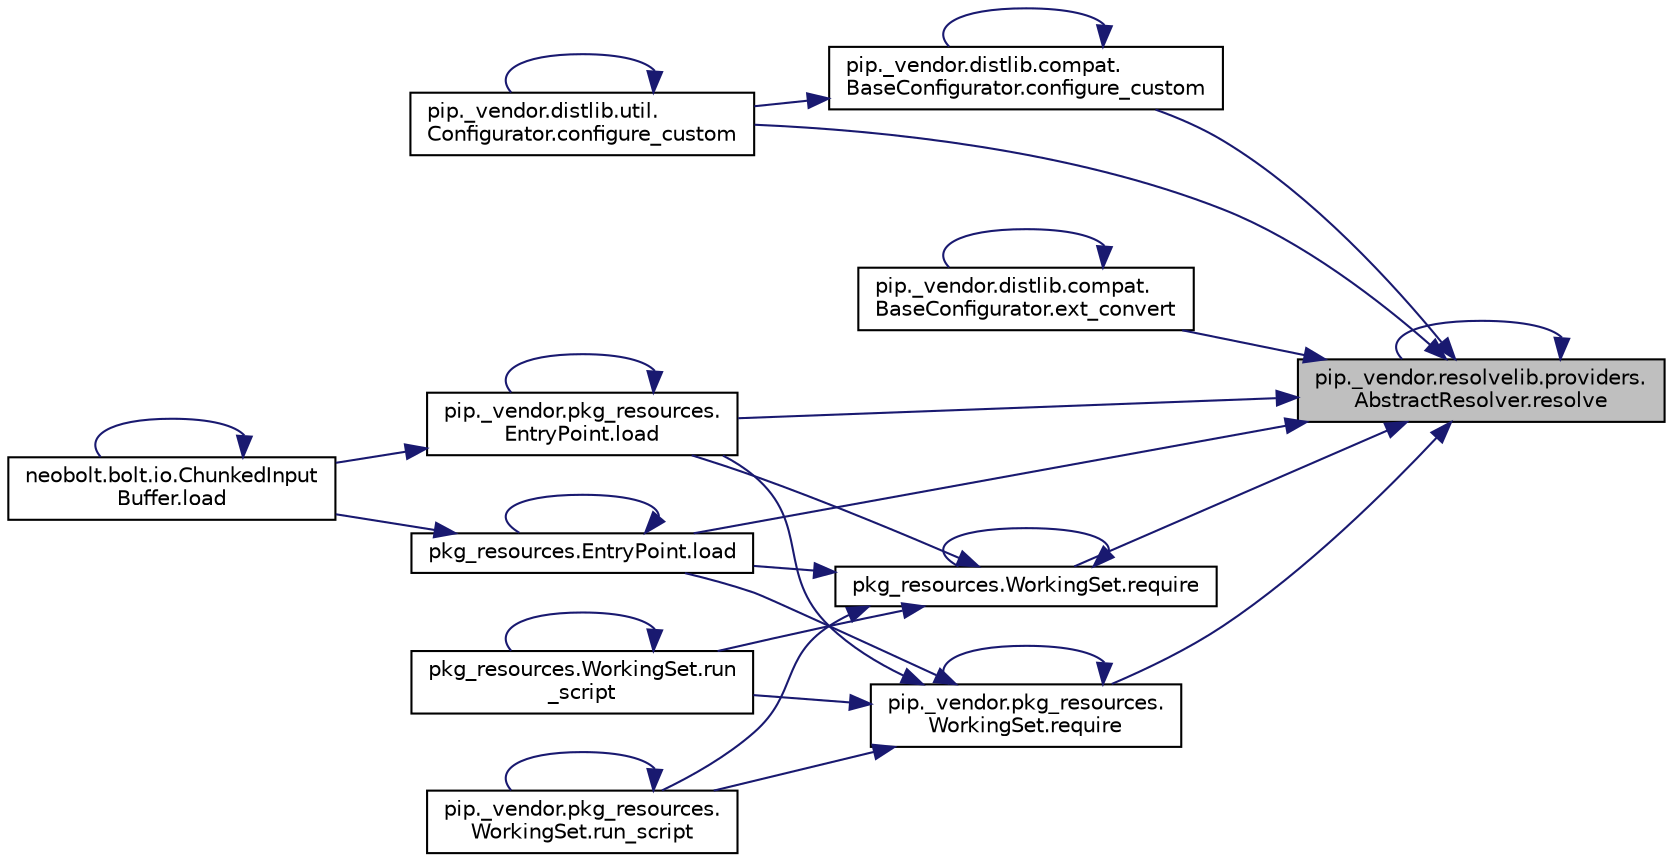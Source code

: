 digraph "pip._vendor.resolvelib.providers.AbstractResolver.resolve"
{
 // LATEX_PDF_SIZE
  edge [fontname="Helvetica",fontsize="10",labelfontname="Helvetica",labelfontsize="10"];
  node [fontname="Helvetica",fontsize="10",shape=record];
  rankdir="RL";
  Node1 [label="pip._vendor.resolvelib.providers.\lAbstractResolver.resolve",height=0.2,width=0.4,color="black", fillcolor="grey75", style="filled", fontcolor="black",tooltip=" "];
  Node1 -> Node2 [dir="back",color="midnightblue",fontsize="10",style="solid",fontname="Helvetica"];
  Node2 [label="pip._vendor.distlib.compat.\lBaseConfigurator.configure_custom",height=0.2,width=0.4,color="black", fillcolor="white", style="filled",URL="$dc/d1f/classpip_1_1__vendor_1_1distlib_1_1compat_1_1_base_configurator.html#a413001393d55f20868bf168573a1ff1d",tooltip=" "];
  Node2 -> Node2 [dir="back",color="midnightblue",fontsize="10",style="solid",fontname="Helvetica"];
  Node2 -> Node3 [dir="back",color="midnightblue",fontsize="10",style="solid",fontname="Helvetica"];
  Node3 [label="pip._vendor.distlib.util.\lConfigurator.configure_custom",height=0.2,width=0.4,color="black", fillcolor="white", style="filled",URL="$db/d94/classpip_1_1__vendor_1_1distlib_1_1util_1_1_configurator.html#a0d009327a85c6a6843254c1f00907b99",tooltip=" "];
  Node3 -> Node3 [dir="back",color="midnightblue",fontsize="10",style="solid",fontname="Helvetica"];
  Node1 -> Node3 [dir="back",color="midnightblue",fontsize="10",style="solid",fontname="Helvetica"];
  Node1 -> Node4 [dir="back",color="midnightblue",fontsize="10",style="solid",fontname="Helvetica"];
  Node4 [label="pip._vendor.distlib.compat.\lBaseConfigurator.ext_convert",height=0.2,width=0.4,color="black", fillcolor="white", style="filled",URL="$dc/d1f/classpip_1_1__vendor_1_1distlib_1_1compat_1_1_base_configurator.html#a99583d9b1713e0e7ed6f5e6024f6146c",tooltip=" "];
  Node4 -> Node4 [dir="back",color="midnightblue",fontsize="10",style="solid",fontname="Helvetica"];
  Node1 -> Node5 [dir="back",color="midnightblue",fontsize="10",style="solid",fontname="Helvetica"];
  Node5 [label="pip._vendor.pkg_resources.\lEntryPoint.load",height=0.2,width=0.4,color="black", fillcolor="white", style="filled",URL="$dc/d51/classpip_1_1__vendor_1_1pkg__resources_1_1_entry_point.html#a1dc35c835e4f04102cf03311a85282cf",tooltip=" "];
  Node5 -> Node6 [dir="back",color="midnightblue",fontsize="10",style="solid",fontname="Helvetica"];
  Node6 [label="neobolt.bolt.io.ChunkedInput\lBuffer.load",height=0.2,width=0.4,color="black", fillcolor="white", style="filled",URL="$da/de1/classneobolt_1_1bolt_1_1io_1_1_chunked_input_buffer.html#a6ef71adf656c14e8ed2229284fc1e7fe",tooltip=" "];
  Node6 -> Node6 [dir="back",color="midnightblue",fontsize="10",style="solid",fontname="Helvetica"];
  Node5 -> Node5 [dir="back",color="midnightblue",fontsize="10",style="solid",fontname="Helvetica"];
  Node1 -> Node7 [dir="back",color="midnightblue",fontsize="10",style="solid",fontname="Helvetica"];
  Node7 [label="pkg_resources.EntryPoint.load",height=0.2,width=0.4,color="black", fillcolor="white", style="filled",URL="$de/dfa/classpkg__resources_1_1_entry_point.html#aca40d6504feabd38a326c0d6f51ecb6a",tooltip=" "];
  Node7 -> Node6 [dir="back",color="midnightblue",fontsize="10",style="solid",fontname="Helvetica"];
  Node7 -> Node7 [dir="back",color="midnightblue",fontsize="10",style="solid",fontname="Helvetica"];
  Node1 -> Node8 [dir="back",color="midnightblue",fontsize="10",style="solid",fontname="Helvetica"];
  Node8 [label="pip._vendor.pkg_resources.\lWorkingSet.require",height=0.2,width=0.4,color="black", fillcolor="white", style="filled",URL="$da/d4f/classpip_1_1__vendor_1_1pkg__resources_1_1_working_set.html#a3e06498f30579d47e25fffe036206a80",tooltip=" "];
  Node8 -> Node5 [dir="back",color="midnightblue",fontsize="10",style="solid",fontname="Helvetica"];
  Node8 -> Node7 [dir="back",color="midnightblue",fontsize="10",style="solid",fontname="Helvetica"];
  Node8 -> Node8 [dir="back",color="midnightblue",fontsize="10",style="solid",fontname="Helvetica"];
  Node8 -> Node9 [dir="back",color="midnightblue",fontsize="10",style="solid",fontname="Helvetica"];
  Node9 [label="pip._vendor.pkg_resources.\lWorkingSet.run_script",height=0.2,width=0.4,color="black", fillcolor="white", style="filled",URL="$da/d4f/classpip_1_1__vendor_1_1pkg__resources_1_1_working_set.html#a64f8503c4eb0c05db9faf1bc62c1a21f",tooltip=" "];
  Node9 -> Node9 [dir="back",color="midnightblue",fontsize="10",style="solid",fontname="Helvetica"];
  Node8 -> Node10 [dir="back",color="midnightblue",fontsize="10",style="solid",fontname="Helvetica"];
  Node10 [label="pkg_resources.WorkingSet.run\l_script",height=0.2,width=0.4,color="black", fillcolor="white", style="filled",URL="$d5/d96/classpkg__resources_1_1_working_set.html#ab2b93a4b8818042f319d7f9d7d2884bf",tooltip=" "];
  Node10 -> Node10 [dir="back",color="midnightblue",fontsize="10",style="solid",fontname="Helvetica"];
  Node1 -> Node11 [dir="back",color="midnightblue",fontsize="10",style="solid",fontname="Helvetica"];
  Node11 [label="pkg_resources.WorkingSet.require",height=0.2,width=0.4,color="black", fillcolor="white", style="filled",URL="$d5/d96/classpkg__resources_1_1_working_set.html#a335262cb577b8fa37a8fa92cff024cf9",tooltip=" "];
  Node11 -> Node5 [dir="back",color="midnightblue",fontsize="10",style="solid",fontname="Helvetica"];
  Node11 -> Node7 [dir="back",color="midnightblue",fontsize="10",style="solid",fontname="Helvetica"];
  Node11 -> Node11 [dir="back",color="midnightblue",fontsize="10",style="solid",fontname="Helvetica"];
  Node11 -> Node9 [dir="back",color="midnightblue",fontsize="10",style="solid",fontname="Helvetica"];
  Node11 -> Node10 [dir="back",color="midnightblue",fontsize="10",style="solid",fontname="Helvetica"];
  Node1 -> Node1 [dir="back",color="midnightblue",fontsize="10",style="solid",fontname="Helvetica"];
}
